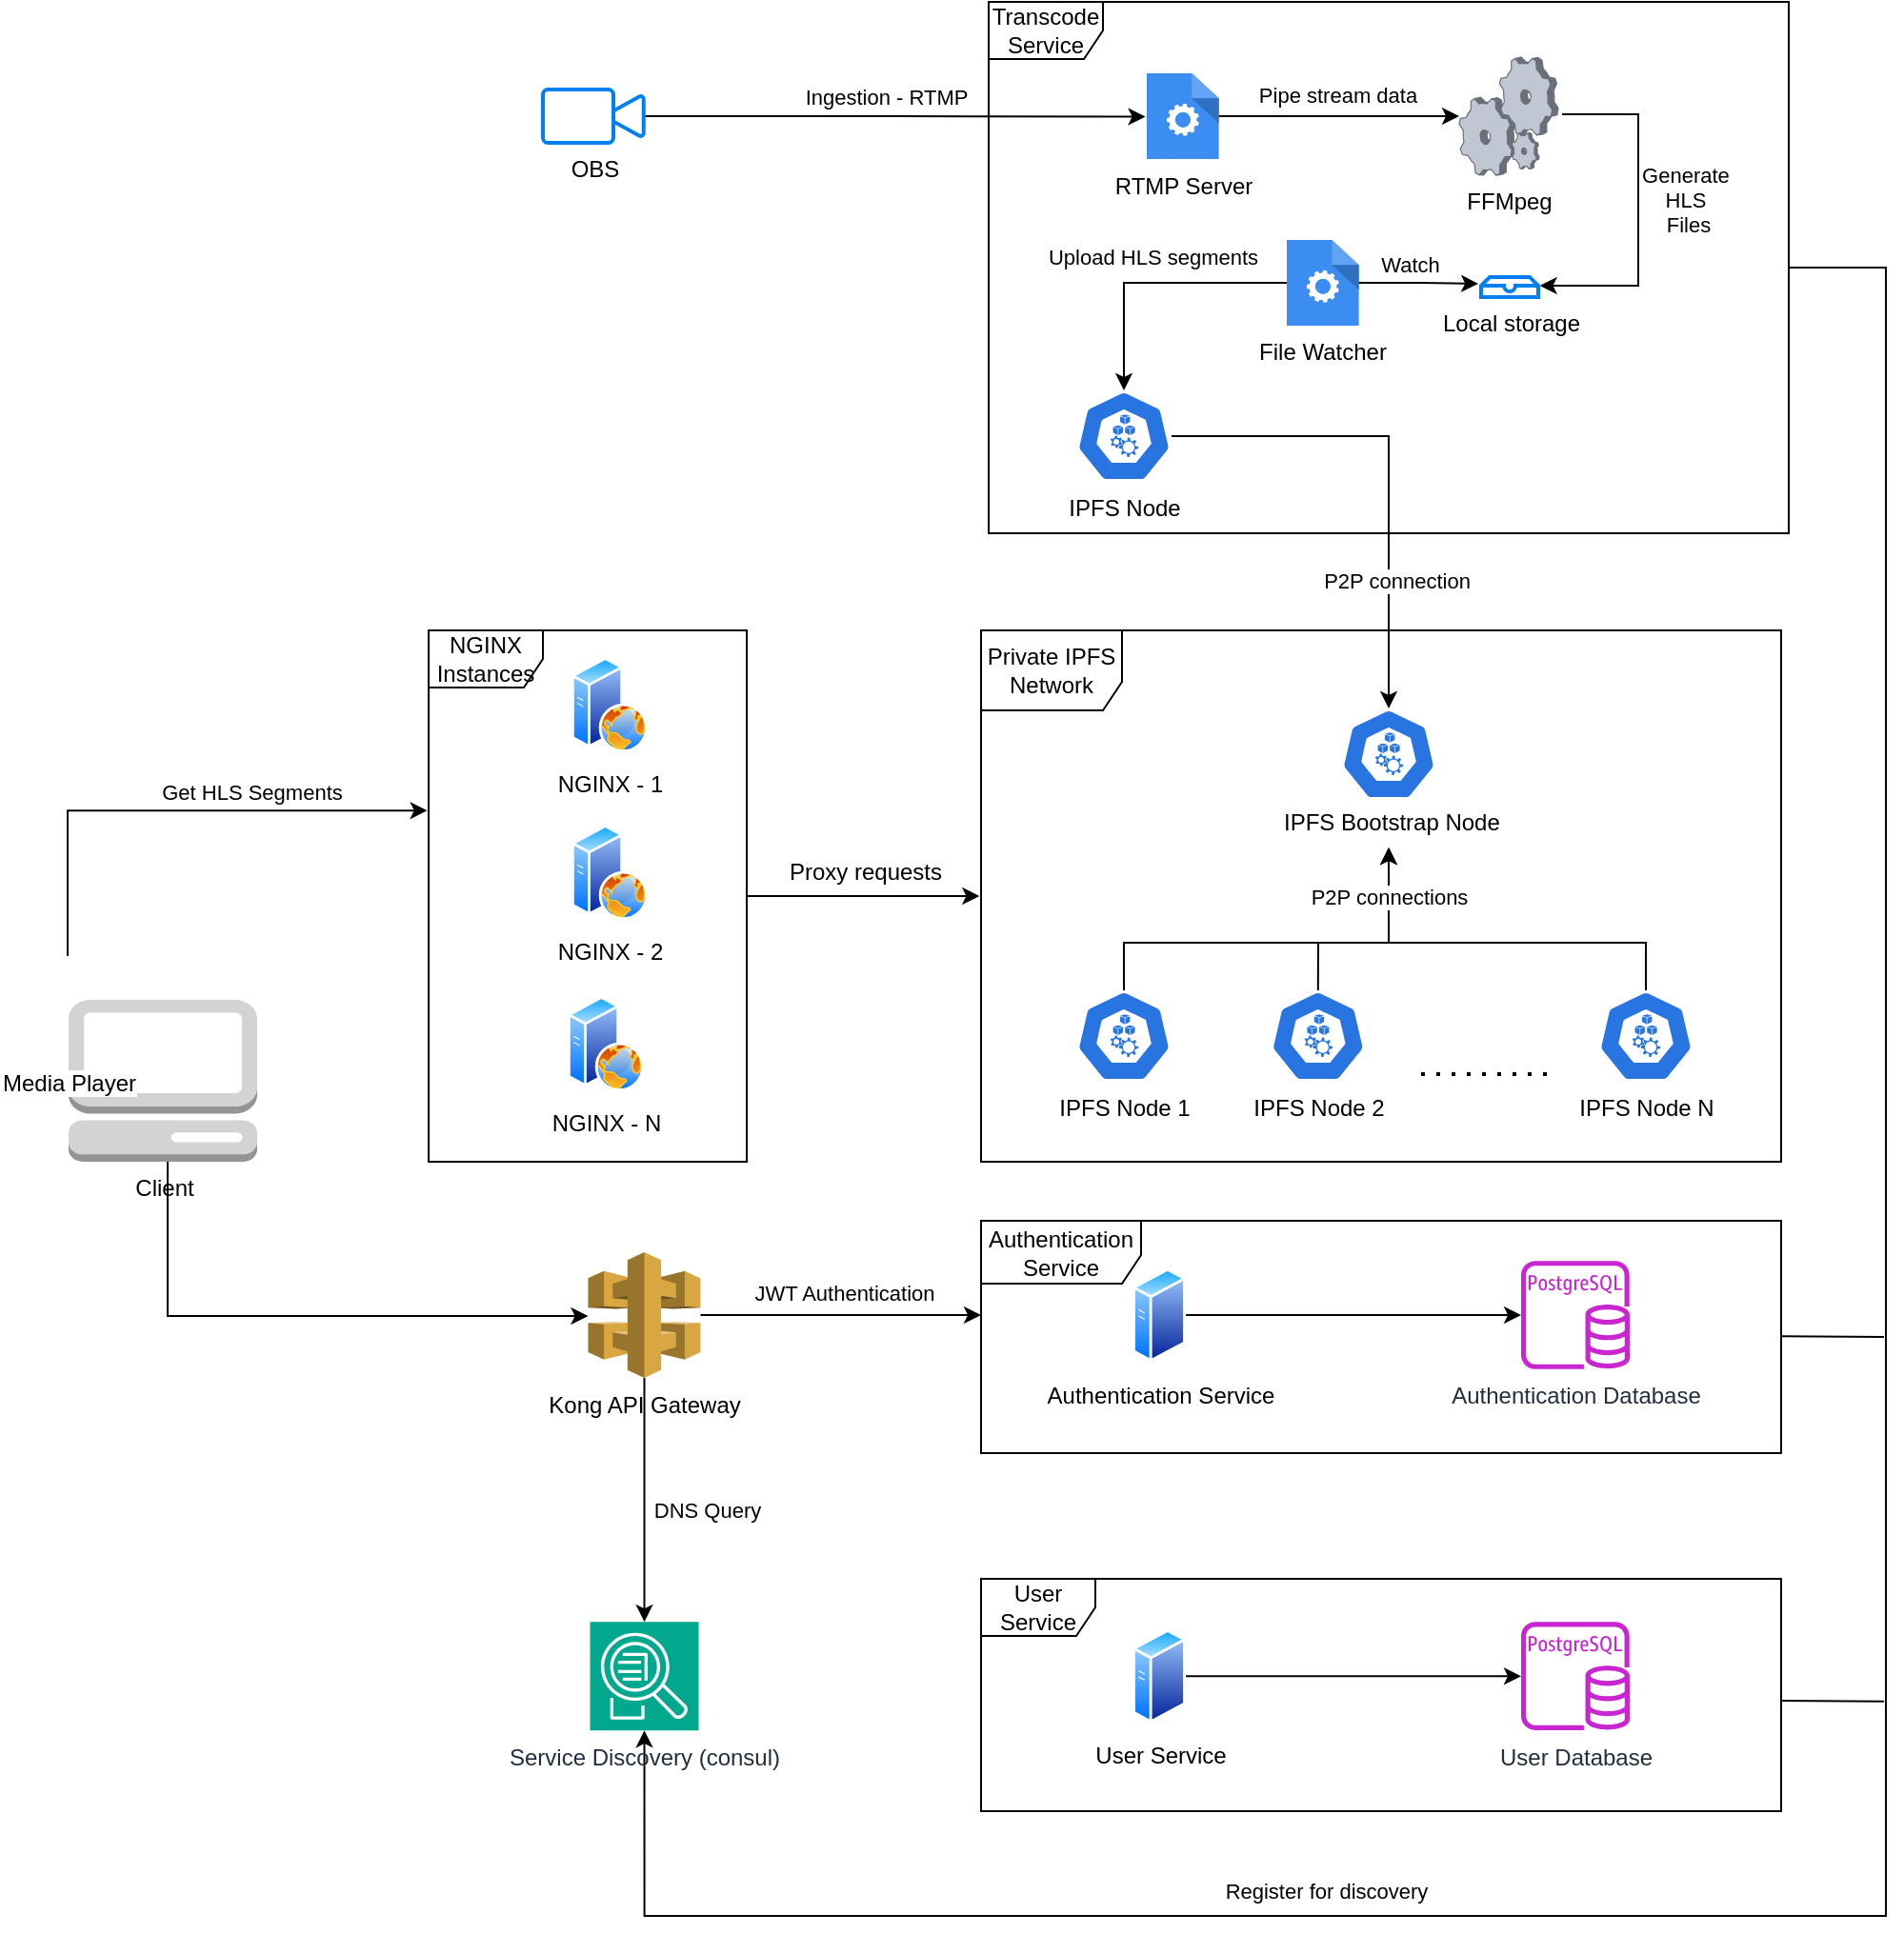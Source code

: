 <mxfile border="50" scale="3" compressed="false" locked="false" version="26.0.6">
  <diagram name="Blank" id="YmL12bMKpDGza6XwsDPr">
    <mxGraphModel dx="2624" dy="307" grid="0" gridSize="10" guides="1" tooltips="1" connect="1" arrows="1" fold="1" page="0" pageScale="1" pageWidth="827" pageHeight="1169" background="none" math="1" shadow="0">
      <root>
        <mxCell id="X5NqExCQtvZxIxQ7pmgY-0" />
        <mxCell id="1" parent="X5NqExCQtvZxIxQ7pmgY-0" />
        <mxCell id="twCRmPSffdXshnpnkWWS-17" style="edgeStyle=orthogonalEdgeStyle;rounded=0;orthogonalLoop=1;jettySize=auto;html=1;entryX=1.027;entryY=0.429;entryDx=0;entryDy=0;entryPerimeter=0;" edge="1" parent="1" target="twCRmPSffdXshnpnkWWS-27">
          <mxGeometry relative="1" as="geometry">
            <mxPoint x="-293" y="793" as="sourcePoint" />
            <mxPoint x="-132" y="931" as="targetPoint" />
            <Array as="points">
              <mxPoint x="-253" y="793" />
              <mxPoint x="-253" y="883" />
            </Array>
          </mxGeometry>
        </mxCell>
        <mxCell id="twCRmPSffdXshnpnkWWS-18" value="Generate&amp;nbsp;&lt;div&gt;HLS&amp;nbsp;&lt;/div&gt;&lt;div&gt;Files&lt;/div&gt;" style="edgeLabel;html=1;align=center;verticalAlign=middle;resizable=0;points=[];" vertex="1" connectable="0" parent="twCRmPSffdXshnpnkWWS-17">
          <mxGeometry x="-0.291" y="1" relative="1" as="geometry">
            <mxPoint x="25" y="20" as="offset" />
          </mxGeometry>
        </mxCell>
        <mxCell id="twCRmPSffdXshnpnkWWS-15" value="FFMpeg" style="verticalLabelPosition=bottom;sketch=0;aspect=fixed;html=1;verticalAlign=top;strokeColor=none;align=center;outlineConnect=0;shape=mxgraph.citrix.process;" vertex="1" parent="1">
          <mxGeometry x="-347" y="763" width="52" height="62" as="geometry" />
        </mxCell>
        <mxCell id="twCRmPSffdXshnpnkWWS-13" style="edgeStyle=orthogonalEdgeStyle;rounded=0;orthogonalLoop=1;jettySize=auto;html=1;entryX=-0.019;entryY=0.506;entryDx=0;entryDy=0;entryPerimeter=0;" edge="1" parent="1" source="twCRmPSffdXshnpnkWWS-12" target="twCRmPSffdXshnpnkWWS-23">
          <mxGeometry relative="1" as="geometry">
            <mxPoint x="-466" y="794" as="targetPoint" />
          </mxGeometry>
        </mxCell>
        <mxCell id="twCRmPSffdXshnpnkWWS-14" value="Ingestion - RTMP" style="edgeLabel;html=1;align=center;verticalAlign=middle;resizable=0;points=[];" vertex="1" connectable="0" parent="twCRmPSffdXshnpnkWWS-13">
          <mxGeometry x="-0.209" y="-3" relative="1" as="geometry">
            <mxPoint x="23" y="-13" as="offset" />
          </mxGeometry>
        </mxCell>
        <mxCell id="twCRmPSffdXshnpnkWWS-12" value="OBS" style="html=1;verticalLabelPosition=bottom;align=center;labelBackgroundColor=#ffffff;verticalAlign=top;strokeWidth=2;strokeColor=#0080F0;shadow=0;dashed=0;shape=mxgraph.ios7.icons.video_conversation;" vertex="1" parent="1">
          <mxGeometry x="-828" y="780" width="53" height="28" as="geometry" />
        </mxCell>
        <mxCell id="twCRmPSffdXshnpnkWWS-19" value="IPFS Node" style="aspect=fixed;sketch=0;html=1;dashed=0;whitespace=wrap;verticalLabelPosition=bottom;verticalAlign=top;fillColor=#2875E2;strokeColor=#ffffff;points=[[0.005,0.63,0],[0.1,0.2,0],[0.9,0.2,0],[0.5,0,0],[0.995,0.63,0],[0.72,0.99,0],[0.5,1,0],[0.28,0.99,0]];shape=mxgraph.kubernetes.icon2;prIcon=node" vertex="1" parent="1">
          <mxGeometry x="-548" y="938" width="50" height="48" as="geometry" />
        </mxCell>
        <mxCell id="twCRmPSffdXshnpnkWWS-84" style="edgeStyle=orthogonalEdgeStyle;rounded=0;orthogonalLoop=1;jettySize=auto;html=1;entryX=0.5;entryY=1;entryDx=0;entryDy=0;entryPerimeter=0;" edge="1" parent="1" source="twCRmPSffdXshnpnkWWS-21" target="twCRmPSffdXshnpnkWWS-75">
          <mxGeometry relative="1" as="geometry">
            <mxPoint x="-122.833" y="1816.0" as="targetPoint" />
            <Array as="points">
              <mxPoint x="-123" y="874" />
              <mxPoint x="-123" y="1739" />
              <mxPoint x="-775" y="1739" />
            </Array>
          </mxGeometry>
        </mxCell>
        <mxCell id="twCRmPSffdXshnpnkWWS-88" value="Register for discovery" style="edgeLabel;html=1;align=center;verticalAlign=middle;resizable=0;points=[];" vertex="1" connectable="0" parent="twCRmPSffdXshnpnkWWS-84">
          <mxGeometry x="0.495" y="1" relative="1" as="geometry">
            <mxPoint x="34" y="-14" as="offset" />
          </mxGeometry>
        </mxCell>
        <mxCell id="twCRmPSffdXshnpnkWWS-21" value="Transcode Service" style="shape=umlFrame;whiteSpace=wrap;html=1;pointerEvents=0;" vertex="1" parent="1">
          <mxGeometry x="-594" y="734" width="420" height="279" as="geometry" />
        </mxCell>
        <mxCell id="twCRmPSffdXshnpnkWWS-24" style="edgeStyle=orthogonalEdgeStyle;rounded=0;orthogonalLoop=1;jettySize=auto;html=1;" edge="1" parent="1" source="twCRmPSffdXshnpnkWWS-23" target="twCRmPSffdXshnpnkWWS-15">
          <mxGeometry relative="1" as="geometry" />
        </mxCell>
        <mxCell id="twCRmPSffdXshnpnkWWS-34" value="Pipe stream data" style="edgeLabel;html=1;align=center;verticalAlign=middle;resizable=0;points=[];" vertex="1" connectable="0" parent="twCRmPSffdXshnpnkWWS-24">
          <mxGeometry x="-0.341" y="3" relative="1" as="geometry">
            <mxPoint x="20" y="-8" as="offset" />
          </mxGeometry>
        </mxCell>
        <mxCell id="twCRmPSffdXshnpnkWWS-23" value="RTMP Server" style="sketch=0;html=1;aspect=fixed;strokeColor=none;shadow=0;fillColor=#3B8DF1;verticalAlign=top;labelPosition=center;verticalLabelPosition=bottom;shape=mxgraph.gcp2.process" vertex="1" parent="1">
          <mxGeometry x="-511" y="771.5" width="37.8" height="45" as="geometry" />
        </mxCell>
        <mxCell id="twCRmPSffdXshnpnkWWS-26" value="File Watcher" style="sketch=0;html=1;aspect=fixed;strokeColor=none;shadow=0;fillColor=#3B8DF1;verticalAlign=top;labelPosition=center;verticalLabelPosition=bottom;shape=mxgraph.gcp2.process" vertex="1" parent="1">
          <mxGeometry x="-437.5" y="859" width="37.8" height="45" as="geometry" />
        </mxCell>
        <mxCell id="twCRmPSffdXshnpnkWWS-27" value="Local storage" style="html=1;verticalLabelPosition=bottom;align=center;labelBackgroundColor=#ffffff;verticalAlign=top;strokeWidth=2;strokeColor=#0080F0;shadow=0;dashed=0;shape=mxgraph.ios7.icons.storage;" vertex="1" parent="1">
          <mxGeometry x="-335.5" y="878.5" width="30" height="10.5" as="geometry" />
        </mxCell>
        <mxCell id="twCRmPSffdXshnpnkWWS-28" style="edgeStyle=orthogonalEdgeStyle;rounded=0;orthogonalLoop=1;jettySize=auto;html=1;entryX=-0.048;entryY=0.333;entryDx=0;entryDy=0;entryPerimeter=0;" edge="1" parent="1" source="twCRmPSffdXshnpnkWWS-26" target="twCRmPSffdXshnpnkWWS-27">
          <mxGeometry relative="1" as="geometry" />
        </mxCell>
        <mxCell id="twCRmPSffdXshnpnkWWS-30" value="Watch" style="edgeLabel;html=1;align=center;verticalAlign=middle;resizable=0;points=[];" vertex="1" connectable="0" parent="twCRmPSffdXshnpnkWWS-28">
          <mxGeometry x="-0.352" y="-1" relative="1" as="geometry">
            <mxPoint x="6" y="-11" as="offset" />
          </mxGeometry>
        </mxCell>
        <mxCell id="twCRmPSffdXshnpnkWWS-32" style="edgeStyle=orthogonalEdgeStyle;rounded=0;orthogonalLoop=1;jettySize=auto;html=1;entryX=0.5;entryY=0;entryDx=0;entryDy=0;entryPerimeter=0;" edge="1" parent="1" source="twCRmPSffdXshnpnkWWS-26" target="twCRmPSffdXshnpnkWWS-19">
          <mxGeometry relative="1" as="geometry" />
        </mxCell>
        <mxCell id="twCRmPSffdXshnpnkWWS-33" value="Upload HLS segments" style="edgeLabel;html=1;align=center;verticalAlign=middle;resizable=0;points=[];" vertex="1" connectable="0" parent="twCRmPSffdXshnpnkWWS-32">
          <mxGeometry x="0.106" relative="1" as="geometry">
            <mxPoint x="8" y="-14" as="offset" />
          </mxGeometry>
        </mxCell>
        <mxCell id="twCRmPSffdXshnpnkWWS-35" value="" style="aspect=fixed;sketch=0;html=1;dashed=0;whitespace=wrap;verticalLabelPosition=bottom;verticalAlign=top;fillColor=#2875E2;strokeColor=#ffffff;points=[[0.005,0.63,0],[0.1,0.2,0],[0.9,0.2,0],[0.5,0,0],[0.995,0.63,0],[0.72,0.99,0],[0.5,1,0],[0.28,0.99,0]];shape=mxgraph.kubernetes.icon2;prIcon=node" vertex="1" parent="1">
          <mxGeometry x="-409" y="1105" width="50" height="48" as="geometry" />
        </mxCell>
        <mxCell id="twCRmPSffdXshnpnkWWS-36" value="Private IPFS Network" style="shape=umlFrame;whiteSpace=wrap;html=1;pointerEvents=0;width=74;height=42;" vertex="1" parent="1">
          <mxGeometry x="-598" y="1064" width="420" height="279" as="geometry" />
        </mxCell>
        <mxCell id="twCRmPSffdXshnpnkWWS-40" style="edgeStyle=orthogonalEdgeStyle;rounded=0;orthogonalLoop=1;jettySize=auto;html=1;entryX=0.5;entryY=0;entryDx=0;entryDy=0;entryPerimeter=0;" edge="1" parent="1" source="twCRmPSffdXshnpnkWWS-19" target="twCRmPSffdXshnpnkWWS-35">
          <mxGeometry relative="1" as="geometry">
            <Array as="points">
              <mxPoint x="-384" y="962" />
            </Array>
          </mxGeometry>
        </mxCell>
        <mxCell id="twCRmPSffdXshnpnkWWS-101" value="P2P connection" style="edgeLabel;html=1;align=center;verticalAlign=middle;resizable=0;points=[];" vertex="1" connectable="0" parent="twCRmPSffdXshnpnkWWS-40">
          <mxGeometry x="0.479" y="4" relative="1" as="geometry">
            <mxPoint as="offset" />
          </mxGeometry>
        </mxCell>
        <mxCell id="twCRmPSffdXshnpnkWWS-50" value="IPFS Node 1" style="aspect=fixed;sketch=0;html=1;dashed=0;whitespace=wrap;verticalLabelPosition=bottom;verticalAlign=top;fillColor=#2875E2;strokeColor=#ffffff;points=[[0.005,0.63,0],[0.1,0.2,0],[0.9,0.2,0],[0.5,0,0],[0.995,0.63,0],[0.72,0.99,0],[0.5,1,0],[0.28,0.99,0]];shape=mxgraph.kubernetes.icon2;prIcon=node" vertex="1" parent="1">
          <mxGeometry x="-548" y="1253" width="50" height="48" as="geometry" />
        </mxCell>
        <mxCell id="twCRmPSffdXshnpnkWWS-51" value="IPFS Node 2" style="aspect=fixed;sketch=0;html=1;dashed=0;whitespace=wrap;verticalLabelPosition=bottom;verticalAlign=top;fillColor=#2875E2;strokeColor=#ffffff;points=[[0.005,0.63,0],[0.1,0.2,0],[0.9,0.2,0],[0.5,0,0],[0.995,0.63,0],[0.72,0.99,0],[0.5,1,0],[0.28,0.99,0]];shape=mxgraph.kubernetes.icon2;prIcon=node" vertex="1" parent="1">
          <mxGeometry x="-446.1" y="1253" width="50" height="48" as="geometry" />
        </mxCell>
        <mxCell id="twCRmPSffdXshnpnkWWS-52" value="IPFS Node N" style="aspect=fixed;sketch=0;html=1;dashed=0;whitespace=wrap;verticalLabelPosition=bottom;verticalAlign=top;fillColor=#2875E2;strokeColor=#ffffff;points=[[0.005,0.63,0],[0.1,0.2,0],[0.9,0.2,0],[0.5,0,0],[0.995,0.63,0],[0.72,0.99,0],[0.5,1,0],[0.28,0.99,0]];shape=mxgraph.kubernetes.icon2;prIcon=node" vertex="1" parent="1">
          <mxGeometry x="-274" y="1253" width="50" height="48" as="geometry" />
        </mxCell>
        <mxCell id="twCRmPSffdXshnpnkWWS-53" style="edgeStyle=orthogonalEdgeStyle;rounded=0;orthogonalLoop=1;jettySize=auto;html=1;entryX=0.5;entryY=1;entryDx=0;entryDy=0;entryPerimeter=0;" edge="1" parent="1" source="twCRmPSffdXshnpnkWWS-50">
          <mxGeometry relative="1" as="geometry">
            <mxPoint x="-384" y="1178" as="targetPoint" />
            <Array as="points">
              <mxPoint x="-523" y="1228" />
              <mxPoint x="-384" y="1228" />
            </Array>
          </mxGeometry>
        </mxCell>
        <mxCell id="twCRmPSffdXshnpnkWWS-54" value="" style="endArrow=none;html=1;rounded=0;exitX=0.5;exitY=0;exitDx=0;exitDy=0;exitPerimeter=0;" edge="1" parent="1" source="twCRmPSffdXshnpnkWWS-51">
          <mxGeometry width="50" height="50" relative="1" as="geometry">
            <mxPoint x="-437" y="1293" as="sourcePoint" />
            <mxPoint x="-421" y="1228" as="targetPoint" />
          </mxGeometry>
        </mxCell>
        <mxCell id="twCRmPSffdXshnpnkWWS-55" style="edgeStyle=orthogonalEdgeStyle;rounded=0;orthogonalLoop=1;jettySize=auto;html=1;entryX=0.5;entryY=1;entryDx=0;entryDy=0;entryPerimeter=0;" edge="1" parent="1" source="twCRmPSffdXshnpnkWWS-52">
          <mxGeometry relative="1" as="geometry">
            <mxPoint x="-384" y="1178" as="targetPoint" />
            <Array as="points">
              <mxPoint x="-249" y="1228" />
              <mxPoint x="-384" y="1228" />
            </Array>
          </mxGeometry>
        </mxCell>
        <mxCell id="twCRmPSffdXshnpnkWWS-102" value="P2P connections" style="edgeLabel;html=1;align=center;verticalAlign=middle;resizable=0;points=[];" vertex="1" connectable="0" parent="twCRmPSffdXshnpnkWWS-55">
          <mxGeometry x="0.8" relative="1" as="geometry">
            <mxPoint y="5" as="offset" />
          </mxGeometry>
        </mxCell>
        <mxCell id="twCRmPSffdXshnpnkWWS-56" value="" style="endArrow=none;dashed=1;html=1;dashPattern=1 3;strokeWidth=2;rounded=0;" edge="1" parent="1">
          <mxGeometry width="50" height="50" relative="1" as="geometry">
            <mxPoint x="-367" y="1297" as="sourcePoint" />
            <mxPoint x="-298" y="1297" as="targetPoint" />
          </mxGeometry>
        </mxCell>
        <mxCell id="twCRmPSffdXshnpnkWWS-64" value="&lt;span style=&quot;color: rgb(0, 0, 0); font-family: Helvetica; font-size: 12px; font-style: normal; font-variant-ligatures: normal; font-variant-caps: normal; font-weight: 400; letter-spacing: normal; orphans: 2; text-align: center; text-indent: 0px; text-transform: none; widows: 2; word-spacing: 0px; -webkit-text-stroke-width: 0px; white-space: nowrap; background-color: rgb(255, 255, 255); text-decoration-thickness: initial; text-decoration-style: initial; text-decoration-color: initial; display: inline !important; float: none;&quot;&gt;IPFS Bootstrap Node&lt;/span&gt;" style="text;whiteSpace=wrap;html=1;" vertex="1" parent="1">
          <mxGeometry x="-440.996" y="1151.001" width="141" height="36" as="geometry" />
        </mxCell>
        <mxCell id="twCRmPSffdXshnpnkWWS-65" value="Client" style="outlineConnect=0;dashed=0;verticalLabelPosition=bottom;verticalAlign=top;align=center;html=1;shape=mxgraph.aws3.management_console;fillColor=#D2D3D3;gradientColor=none;" vertex="1" parent="1">
          <mxGeometry x="-1077" y="1258" width="99" height="85" as="geometry" />
        </mxCell>
        <mxCell id="twCRmPSffdXshnpnkWWS-66" value="Media Player" style="shape=image;html=1;verticalAlign=top;verticalLabelPosition=bottom;labelBackgroundColor=#ffffff;imageAspect=0;aspect=fixed;image=https://cdn4.iconfinder.com/data/icons/essentials-72/24/005_-_Video-128.png" vertex="1" parent="1">
          <mxGeometry x="-1104" y="1235" width="53" height="53" as="geometry" />
        </mxCell>
        <mxCell id="twCRmPSffdXshnpnkWWS-67" style="edgeStyle=orthogonalEdgeStyle;rounded=0;orthogonalLoop=1;jettySize=auto;html=1;" edge="1" parent="1" source="twCRmPSffdXshnpnkWWS-65" target="twCRmPSffdXshnpnkWWS-74">
          <mxGeometry relative="1" as="geometry">
            <mxPoint x="-748" y="1474" as="targetPoint" />
            <Array as="points">
              <mxPoint x="-1025" y="1424" />
            </Array>
          </mxGeometry>
        </mxCell>
        <mxCell id="twCRmPSffdXshnpnkWWS-68" value="Authentication Database" style="sketch=0;outlineConnect=0;fontColor=#232F3E;gradientColor=none;fillColor=#C925D1;strokeColor=none;dashed=0;verticalLabelPosition=bottom;verticalAlign=top;align=center;html=1;fontSize=12;fontStyle=0;aspect=fixed;pointerEvents=1;shape=mxgraph.aws4.rds_postgresql_instance;" vertex="1" parent="1">
          <mxGeometry x="-314.5" y="1395" width="57" height="57" as="geometry" />
        </mxCell>
        <mxCell id="twCRmPSffdXshnpnkWWS-90" style="edgeStyle=orthogonalEdgeStyle;rounded=0;orthogonalLoop=1;jettySize=auto;html=1;" edge="1" parent="1" source="twCRmPSffdXshnpnkWWS-69" target="twCRmPSffdXshnpnkWWS-68">
          <mxGeometry relative="1" as="geometry" />
        </mxCell>
        <mxCell id="twCRmPSffdXshnpnkWWS-69" value="Authentication Service" style="image;aspect=fixed;perimeter=ellipsePerimeter;html=1;align=center;shadow=0;dashed=0;spacingTop=3;image=img/lib/active_directory/generic_server.svg;" vertex="1" parent="1">
          <mxGeometry x="-518.5" y="1398.5" width="28.0" height="50" as="geometry" />
        </mxCell>
        <mxCell id="twCRmPSffdXshnpnkWWS-70" value="User Database" style="sketch=0;outlineConnect=0;fontColor=#232F3E;gradientColor=none;fillColor=#C925D1;strokeColor=none;dashed=0;verticalLabelPosition=bottom;verticalAlign=top;align=center;html=1;fontSize=12;fontStyle=0;aspect=fixed;pointerEvents=1;shape=mxgraph.aws4.rds_postgresql_instance;" vertex="1" parent="1">
          <mxGeometry x="-314.5" y="1584.58" width="57" height="57" as="geometry" />
        </mxCell>
        <mxCell id="twCRmPSffdXshnpnkWWS-91" style="edgeStyle=orthogonalEdgeStyle;rounded=0;orthogonalLoop=1;jettySize=auto;html=1;" edge="1" parent="1" source="twCRmPSffdXshnpnkWWS-71" target="twCRmPSffdXshnpnkWWS-70">
          <mxGeometry relative="1" as="geometry" />
        </mxCell>
        <mxCell id="twCRmPSffdXshnpnkWWS-71" value="User Service" style="image;aspect=fixed;perimeter=ellipsePerimeter;html=1;align=center;shadow=0;dashed=0;spacingTop=3;image=img/lib/active_directory/generic_server.svg;" vertex="1" parent="1">
          <mxGeometry x="-518.5" y="1588.08" width="28.0" height="50" as="geometry" />
        </mxCell>
        <mxCell id="twCRmPSffdXshnpnkWWS-73" style="edgeStyle=orthogonalEdgeStyle;rounded=0;orthogonalLoop=1;jettySize=auto;html=1;entryX=-0.004;entryY=0.339;entryDx=0;entryDy=0;entryPerimeter=0;" edge="1" parent="1" source="twCRmPSffdXshnpnkWWS-66" target="twCRmPSffdXshnpnkWWS-95">
          <mxGeometry relative="1" as="geometry">
            <mxPoint x="-823.0" y="1158.088" as="targetPoint" />
            <Array as="points">
              <mxPoint x="-1077" y="1159" />
            </Array>
          </mxGeometry>
        </mxCell>
        <mxCell id="twCRmPSffdXshnpnkWWS-78" value="Get HLS Segments" style="edgeLabel;html=1;align=center;verticalAlign=middle;resizable=0;points=[];" vertex="1" connectable="0" parent="twCRmPSffdXshnpnkWWS-73">
          <mxGeometry x="0.111" y="-1" relative="1" as="geometry">
            <mxPoint x="25" y="-11" as="offset" />
          </mxGeometry>
        </mxCell>
        <mxCell id="twCRmPSffdXshnpnkWWS-74" value="Kong API Gateway" style="outlineConnect=0;dashed=0;verticalLabelPosition=bottom;verticalAlign=top;align=center;html=1;shape=mxgraph.aws3.api_gateway;fillColor=#D9A741;gradientColor=none;" vertex="1" parent="1">
          <mxGeometry x="-804.25" y="1390.5" width="59" height="66" as="geometry" />
        </mxCell>
        <mxCell id="twCRmPSffdXshnpnkWWS-75" value="Service Discovery (consul)" style="sketch=0;points=[[0,0,0],[0.25,0,0],[0.5,0,0],[0.75,0,0],[1,0,0],[0,1,0],[0.25,1,0],[0.5,1,0],[0.75,1,0],[1,1,0],[0,0.25,0],[0,0.5,0],[0,0.75,0],[1,0.25,0],[1,0.5,0],[1,0.75,0]];outlineConnect=0;fontColor=#232F3E;fillColor=#01A88D;strokeColor=#ffffff;dashed=0;verticalLabelPosition=bottom;verticalAlign=top;align=center;html=1;fontSize=12;fontStyle=0;aspect=fixed;shape=mxgraph.aws4.resourceIcon;resIcon=mxgraph.aws4.application_discovery_service;" vertex="1" parent="1">
          <mxGeometry x="-803.25" y="1584.58" width="57" height="57" as="geometry" />
        </mxCell>
        <mxCell id="twCRmPSffdXshnpnkWWS-76" style="edgeStyle=orthogonalEdgeStyle;rounded=0;orthogonalLoop=1;jettySize=auto;html=1;entryX=0.5;entryY=0;entryDx=0;entryDy=0;entryPerimeter=0;" edge="1" parent="1" source="twCRmPSffdXshnpnkWWS-74" target="twCRmPSffdXshnpnkWWS-75">
          <mxGeometry relative="1" as="geometry" />
        </mxCell>
        <mxCell id="twCRmPSffdXshnpnkWWS-77" value="DNS Query" style="edgeLabel;html=1;align=center;verticalAlign=middle;resizable=0;points=[];" vertex="1" connectable="0" parent="twCRmPSffdXshnpnkWWS-76">
          <mxGeometry x="0.186" y="1" relative="1" as="geometry">
            <mxPoint x="31" y="-7" as="offset" />
          </mxGeometry>
        </mxCell>
        <mxCell id="twCRmPSffdXshnpnkWWS-80" value="Authentication Service" style="shape=umlFrame;whiteSpace=wrap;html=1;pointerEvents=0;width=84;height=33;" vertex="1" parent="1">
          <mxGeometry x="-598" y="1374" width="420" height="122" as="geometry" />
        </mxCell>
        <mxCell id="twCRmPSffdXshnpnkWWS-81" style="edgeStyle=orthogonalEdgeStyle;rounded=0;orthogonalLoop=1;jettySize=auto;html=1;entryX=0;entryY=0.406;entryDx=0;entryDy=0;entryPerimeter=0;" edge="1" parent="1" source="twCRmPSffdXshnpnkWWS-74" target="twCRmPSffdXshnpnkWWS-80">
          <mxGeometry relative="1" as="geometry" />
        </mxCell>
        <mxCell id="twCRmPSffdXshnpnkWWS-82" value="JWT Authentication" style="edgeLabel;html=1;align=center;verticalAlign=middle;resizable=0;points=[];" vertex="1" connectable="0" parent="twCRmPSffdXshnpnkWWS-81">
          <mxGeometry x="0.196" y="-2" relative="1" as="geometry">
            <mxPoint x="-13" y="-14" as="offset" />
          </mxGeometry>
        </mxCell>
        <mxCell id="twCRmPSffdXshnpnkWWS-83" value="User Service" style="shape=umlFrame;whiteSpace=wrap;html=1;pointerEvents=0;" vertex="1" parent="1">
          <mxGeometry x="-598" y="1562" width="420" height="122" as="geometry" />
        </mxCell>
        <mxCell id="twCRmPSffdXshnpnkWWS-86" value="" style="endArrow=none;html=1;rounded=0;" edge="1" parent="1">
          <mxGeometry width="50" height="50" relative="1" as="geometry">
            <mxPoint x="-124" y="1435" as="sourcePoint" />
            <mxPoint x="-178" y="1434.58" as="targetPoint" />
          </mxGeometry>
        </mxCell>
        <mxCell id="twCRmPSffdXshnpnkWWS-87" value="" style="endArrow=none;html=1;rounded=0;" edge="1" parent="1">
          <mxGeometry width="50" height="50" relative="1" as="geometry">
            <mxPoint x="-124" y="1626.42" as="sourcePoint" />
            <mxPoint x="-178" y="1626" as="targetPoint" />
          </mxGeometry>
        </mxCell>
        <mxCell id="twCRmPSffdXshnpnkWWS-89" value="NGINX - 1" style="image;aspect=fixed;perimeter=ellipsePerimeter;html=1;align=center;shadow=0;dashed=0;spacingTop=3;image=img/lib/active_directory/web_server.svg;" vertex="1" parent="1">
          <mxGeometry x="-813" y="1078" width="40" height="50" as="geometry" />
        </mxCell>
        <mxCell id="twCRmPSffdXshnpnkWWS-93" value="NGINX - 2" style="image;aspect=fixed;perimeter=ellipsePerimeter;html=1;align=center;shadow=0;dashed=0;spacingTop=3;image=img/lib/active_directory/web_server.svg;" vertex="1" parent="1">
          <mxGeometry x="-813" y="1166" width="40" height="50" as="geometry" />
        </mxCell>
        <mxCell id="twCRmPSffdXshnpnkWWS-94" value="NGINX - N" style="image;aspect=fixed;perimeter=ellipsePerimeter;html=1;align=center;shadow=0;dashed=0;spacingTop=3;image=img/lib/active_directory/web_server.svg;" vertex="1" parent="1">
          <mxGeometry x="-815" y="1256" width="40" height="50" as="geometry" />
        </mxCell>
        <mxCell id="twCRmPSffdXshnpnkWWS-95" value="NGINX Instances" style="shape=umlFrame;whiteSpace=wrap;html=1;pointerEvents=0;" vertex="1" parent="1">
          <mxGeometry x="-888" y="1064" width="167" height="279" as="geometry" />
        </mxCell>
        <mxCell id="twCRmPSffdXshnpnkWWS-96" style="edgeStyle=orthogonalEdgeStyle;rounded=0;orthogonalLoop=1;jettySize=auto;html=1;entryX=-0.002;entryY=0.5;entryDx=0;entryDy=0;entryPerimeter=0;" edge="1" parent="1" source="twCRmPSffdXshnpnkWWS-95" target="twCRmPSffdXshnpnkWWS-36">
          <mxGeometry relative="1" as="geometry" />
        </mxCell>
        <mxCell id="twCRmPSffdXshnpnkWWS-100" value="Proxy requests" style="text;html=1;align=center;verticalAlign=middle;resizable=0;points=[];autosize=1;strokeColor=none;fillColor=none;" vertex="1" parent="1">
          <mxGeometry x="-708" y="1178" width="98" height="26" as="geometry" />
        </mxCell>
      </root>
    </mxGraphModel>
  </diagram>
</mxfile>
